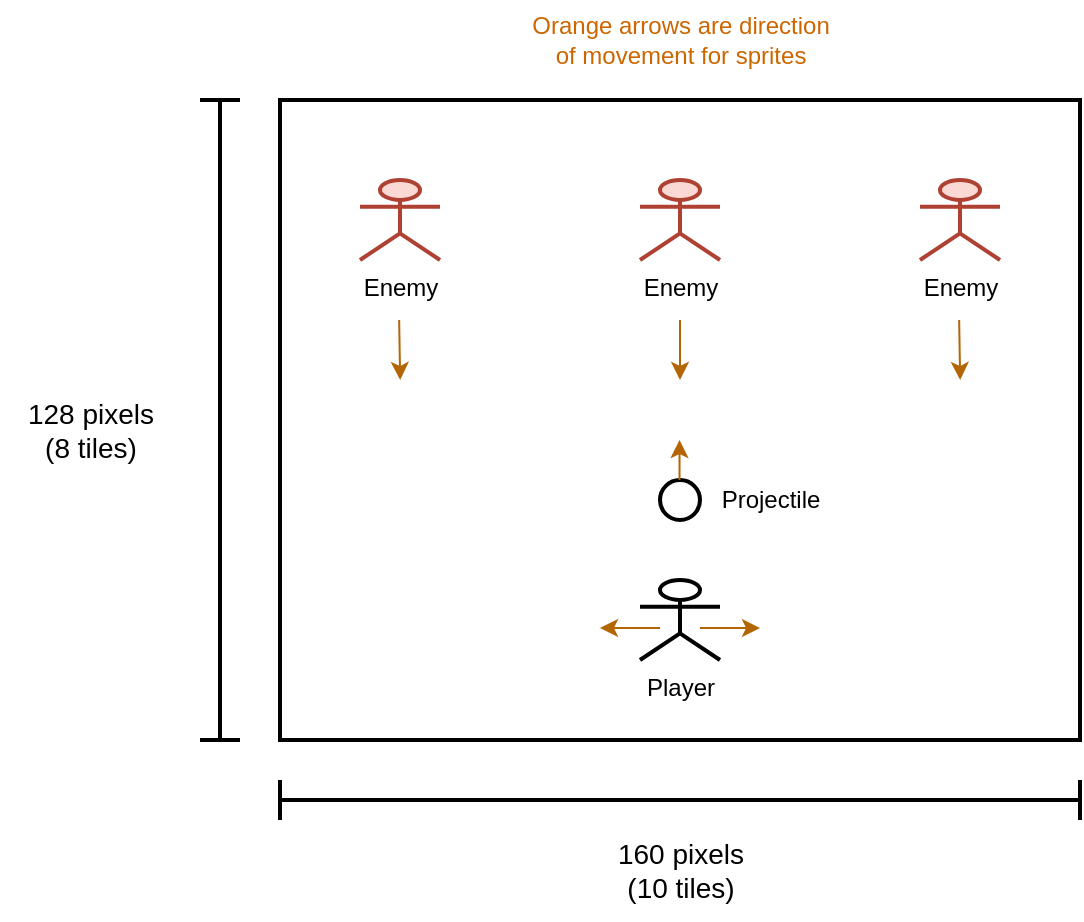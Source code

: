 <mxfile>
    <diagram id="j1CwwycCtEL2SGvIa0nN" name="Page-1">
        <mxGraphModel dx="905" dy="617" grid="1" gridSize="10" guides="1" tooltips="1" connect="1" arrows="1" fold="1" page="1" pageScale="1" pageWidth="827" pageHeight="1169" math="0" shadow="0">
            <root>
                <mxCell id="0"/>
                <mxCell id="1" parent="0"/>
                <mxCell id="2" value="" style="rounded=0;whiteSpace=wrap;html=1;fillColor=none;strokeWidth=2;" vertex="1" parent="1">
                    <mxGeometry x="240" y="320" width="400" height="320" as="geometry"/>
                </mxCell>
                <mxCell id="4" value="Player" style="shape=umlActor;verticalLabelPosition=bottom;verticalAlign=top;html=1;outlineConnect=0;strokeWidth=2;" vertex="1" parent="1">
                    <mxGeometry x="420" y="560" width="40" height="40" as="geometry"/>
                </mxCell>
                <mxCell id="5" value="Enemy" style="shape=umlActor;verticalLabelPosition=bottom;verticalAlign=top;html=1;outlineConnect=0;strokeWidth=2;fillColor=#fad9d5;strokeColor=#ae4132;" vertex="1" parent="1">
                    <mxGeometry x="280" y="360" width="40" height="40" as="geometry"/>
                </mxCell>
                <mxCell id="7" value="Enemy" style="shape=umlActor;verticalLabelPosition=bottom;verticalAlign=top;html=1;outlineConnect=0;strokeWidth=2;fillColor=#fad9d5;strokeColor=#ae4132;" vertex="1" parent="1">
                    <mxGeometry x="420" y="360" width="40" height="40" as="geometry"/>
                </mxCell>
                <mxCell id="8" value="Enemy" style="shape=umlActor;verticalLabelPosition=bottom;verticalAlign=top;html=1;outlineConnect=0;strokeWidth=2;fillColor=#fad9d5;strokeColor=#ae4132;" vertex="1" parent="1">
                    <mxGeometry x="560" y="360" width="40" height="40" as="geometry"/>
                </mxCell>
                <mxCell id="11" value="" style="endArrow=classic;html=1;fillColor=#fad7ac;strokeColor=#b46504;" edge="1" parent="1">
                    <mxGeometry width="50" height="50" relative="1" as="geometry">
                        <mxPoint x="450" y="584" as="sourcePoint"/>
                        <mxPoint x="480" y="584" as="targetPoint"/>
                    </mxGeometry>
                </mxCell>
                <mxCell id="12" value="" style="endArrow=classic;html=1;fillColor=#fad7ac;strokeColor=#b46504;" edge="1" parent="1">
                    <mxGeometry width="50" height="50" relative="1" as="geometry">
                        <mxPoint x="430" y="584" as="sourcePoint"/>
                        <mxPoint x="400" y="584" as="targetPoint"/>
                    </mxGeometry>
                </mxCell>
                <mxCell id="13" value="" style="endArrow=classic;html=1;fillColor=#fad7ac;strokeColor=#b46504;" edge="1" parent="1">
                    <mxGeometry width="50" height="50" relative="1" as="geometry">
                        <mxPoint x="299.58" y="430" as="sourcePoint"/>
                        <mxPoint x="300.08" y="460" as="targetPoint"/>
                        <Array as="points">
                            <mxPoint x="300.08" y="430"/>
                        </Array>
                    </mxGeometry>
                </mxCell>
                <mxCell id="14" value="" style="endArrow=classic;html=1;fillColor=#fad7ac;strokeColor=#b46504;" edge="1" parent="1">
                    <mxGeometry width="50" height="50" relative="1" as="geometry">
                        <mxPoint x="440" y="430" as="sourcePoint"/>
                        <mxPoint x="440" y="460" as="targetPoint"/>
                    </mxGeometry>
                </mxCell>
                <mxCell id="15" value="" style="endArrow=classic;html=1;fillColor=#fad7ac;strokeColor=#b46504;" edge="1" parent="1">
                    <mxGeometry width="50" height="50" relative="1" as="geometry">
                        <mxPoint x="579.58" y="430" as="sourcePoint"/>
                        <mxPoint x="580.08" y="460" as="targetPoint"/>
                    </mxGeometry>
                </mxCell>
                <mxCell id="16" value="" style="ellipse;whiteSpace=wrap;html=1;aspect=fixed;strokeWidth=2;direction=south;" vertex="1" parent="1">
                    <mxGeometry x="430" y="510" width="20" height="20" as="geometry"/>
                </mxCell>
                <mxCell id="19" value="" style="endArrow=classic;html=1;fillColor=#fad7ac;strokeColor=#b46504;" edge="1" parent="1">
                    <mxGeometry width="50" height="50" relative="1" as="geometry">
                        <mxPoint x="439.76" y="510" as="sourcePoint"/>
                        <mxPoint x="439.76" y="490" as="targetPoint"/>
                    </mxGeometry>
                </mxCell>
                <mxCell id="20" value="Projectile" style="text;html=1;align=center;verticalAlign=middle;resizable=0;points=[];autosize=1;strokeColor=none;fillColor=none;" vertex="1" parent="1">
                    <mxGeometry x="450" y="505" width="70" height="30" as="geometry"/>
                </mxCell>
                <mxCell id="21" value="" style="shape=crossbar;whiteSpace=wrap;html=1;rounded=1;strokeWidth=2;" vertex="1" parent="1">
                    <mxGeometry x="240" y="660" width="400" height="20" as="geometry"/>
                </mxCell>
                <mxCell id="22" value="" style="shape=crossbar;whiteSpace=wrap;html=1;rounded=1;direction=south;strokeWidth=2;" vertex="1" parent="1">
                    <mxGeometry x="200" y="320" width="20" height="320" as="geometry"/>
                </mxCell>
                <mxCell id="23" value="&lt;font style=&quot;font-size: 14px;&quot;&gt;160 pixels&lt;br&gt;(10 tiles)&lt;/font&gt;" style="text;html=1;align=center;verticalAlign=middle;resizable=0;points=[];autosize=1;strokeColor=none;fillColor=none;" vertex="1" parent="1">
                    <mxGeometry x="395" y="680" width="90" height="50" as="geometry"/>
                </mxCell>
                <mxCell id="24" value="&lt;font style=&quot;font-size: 14px;&quot;&gt;128 pixels&lt;br&gt;(8 tiles)&lt;/font&gt;" style="text;html=1;align=center;verticalAlign=middle;resizable=0;points=[];autosize=1;strokeColor=none;fillColor=none;" vertex="1" parent="1">
                    <mxGeometry x="100" y="460" width="90" height="50" as="geometry"/>
                </mxCell>
                <mxCell id="25" value="&lt;font color=&quot;#cc6600&quot;&gt;Orange arrows are direction&lt;br&gt;of movement for sprites&lt;/font&gt;" style="text;html=1;align=center;verticalAlign=middle;resizable=0;points=[];autosize=1;strokeColor=none;fillColor=none;" vertex="1" parent="1">
                    <mxGeometry x="350" y="270" width="180" height="40" as="geometry"/>
                </mxCell>
            </root>
        </mxGraphModel>
    </diagram>
</mxfile>
